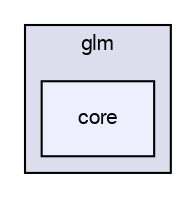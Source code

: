 digraph "glm/core" {
  compound=true
  node [ fontsize="10", fontname="FreeSans"];
  edge [ labelfontsize="10", labelfontname="FreeSans"];
  subgraph clusterdir_a18149d1b32e3efeacb0e34a962af4d3 {
    graph [ bgcolor="#ddddee", pencolor="black", label="glm" fontname="FreeSans", fontsize="10", URL="dir_a18149d1b32e3efeacb0e34a962af4d3.html"]
  dir_ab399c1ca414379f40fea172917efe13 [shape=box, label="core", style="filled", fillcolor="#eeeeff", pencolor="black", URL="dir_ab399c1ca414379f40fea172917efe13.html"];
  }
}
